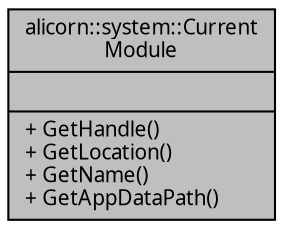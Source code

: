 digraph "alicorn::system::CurrentModule"
{
 // INTERACTIVE_SVG=YES
  edge [fontname="Verdana",fontsize="10",labelfontname="Verdana",labelfontsize="10"];
  node [fontname="Verdana",fontsize="10",shape=record];
  Node1 [label="{alicorn::system::Current\lModule\n||+ GetHandle()\l+ GetLocation()\l+ GetName()\l+ GetAppDataPath()\l}",height=0.2,width=0.4,color="black", fillcolor="grey75", style="filled", fontcolor="black"];
}
